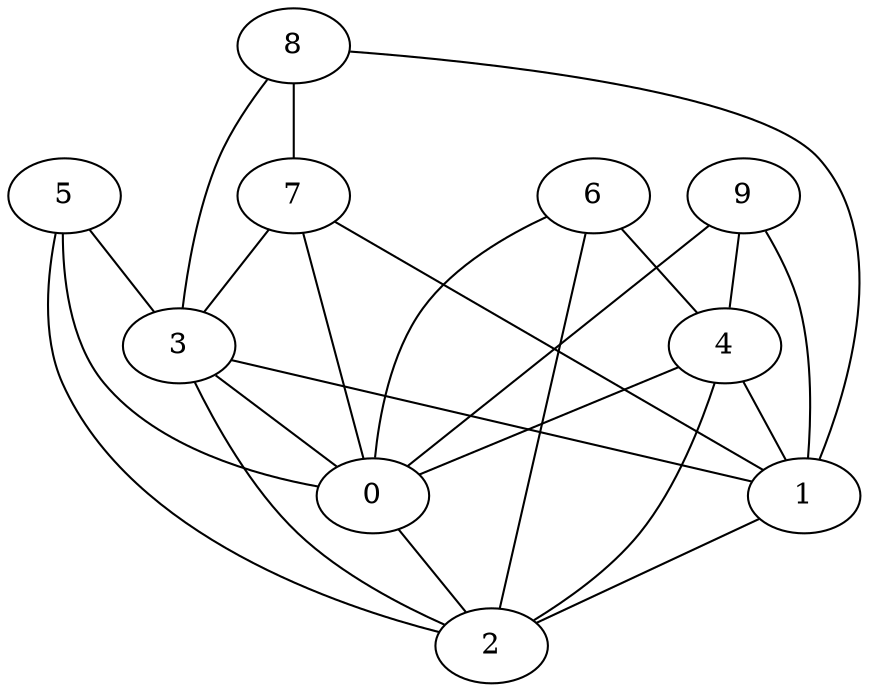 graph {
    0 [ label = "0" ]
    1 [ label = "1" ]
    2 [ label = "2" ]
    3 [ label = "3" ]
    4 [ label = "4" ]
    5 [ label = "5" ]
    6 [ label = "6" ]
    7 [ label = "7" ]
    8 [ label = "8" ]
    9 [ label = "9" ]
    9 -- 4 [ ]
    0 -- 2 [ ]
    1 -- 2 [ ]
    3 -- 0 [ ]
    3 -- 1 [ ]
    3 -- 2 [ ]
    4 -- 0 [ ]
    4 -- 1 [ ]
    4 -- 2 [ ]
    5 -- 0 [ ]
    5 -- 2 [ ]
    5 -- 3 [ ]
    6 -- 0 [ ]
    6 -- 2 [ ]
    6 -- 4 [ ]
    7 -- 0 [ ]
    7 -- 1 [ ]
    7 -- 3 [ ]
    8 -- 1 [ ]
    8 -- 3 [ ]
    8 -- 7 [ ]
    9 -- 0 [ ]
    9 -- 1 [ ]
}
